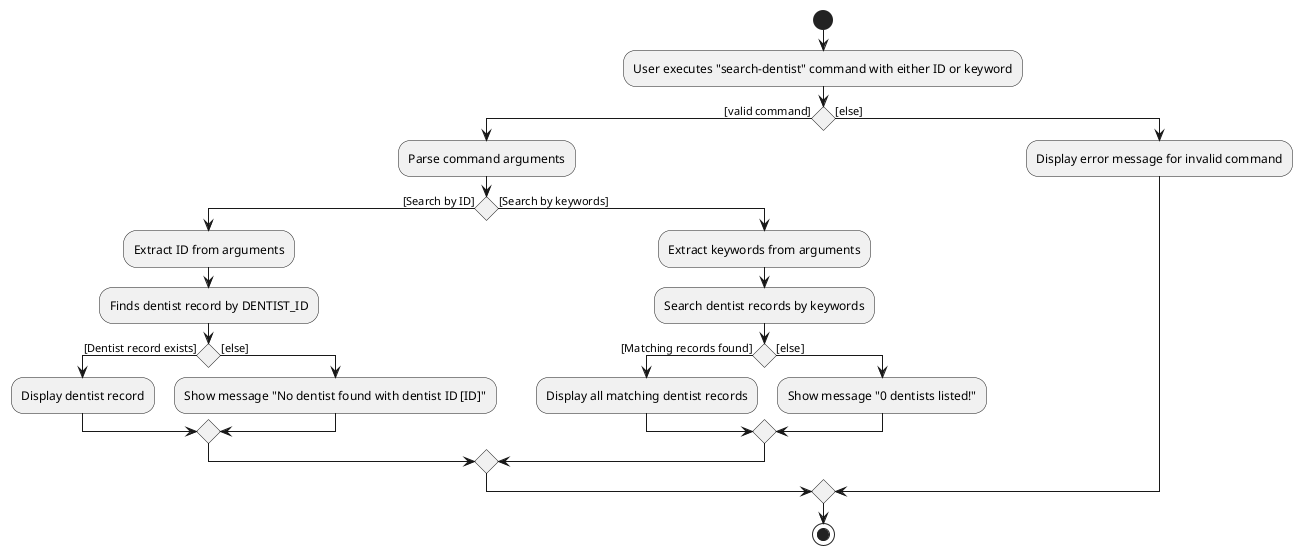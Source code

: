 @startuml
start

:User executes "search-dentist" command with either ID or keyword;

' Check the command's validity
if () then ([valid command])
    :Parse command arguments;

    ' Decide the search type based on the parsed arguments
    if () then ([Search by ID])
        :Extract ID from arguments;
        :Finds dentist record by DENTIST_ID;

        ' Decision point after search attempt
        if () then ([Dentist record exists])
            :Display dentist record;
        else ([else])
            :Show message "No dentist found with dentist ID [ID]";
        endif
    else ([Search by keywords])
        :Extract keywords from arguments;
        :Search dentist records by keywords;

        ' Decision point after search attempt
        if () then ([Matching records found])
            :Display all matching dentist records;
        else ([else])
            :Show message "0 dentists listed!";
        endif
    endif
else ([else])
    :Display error message for invalid command;
endif

stop
@enduml


